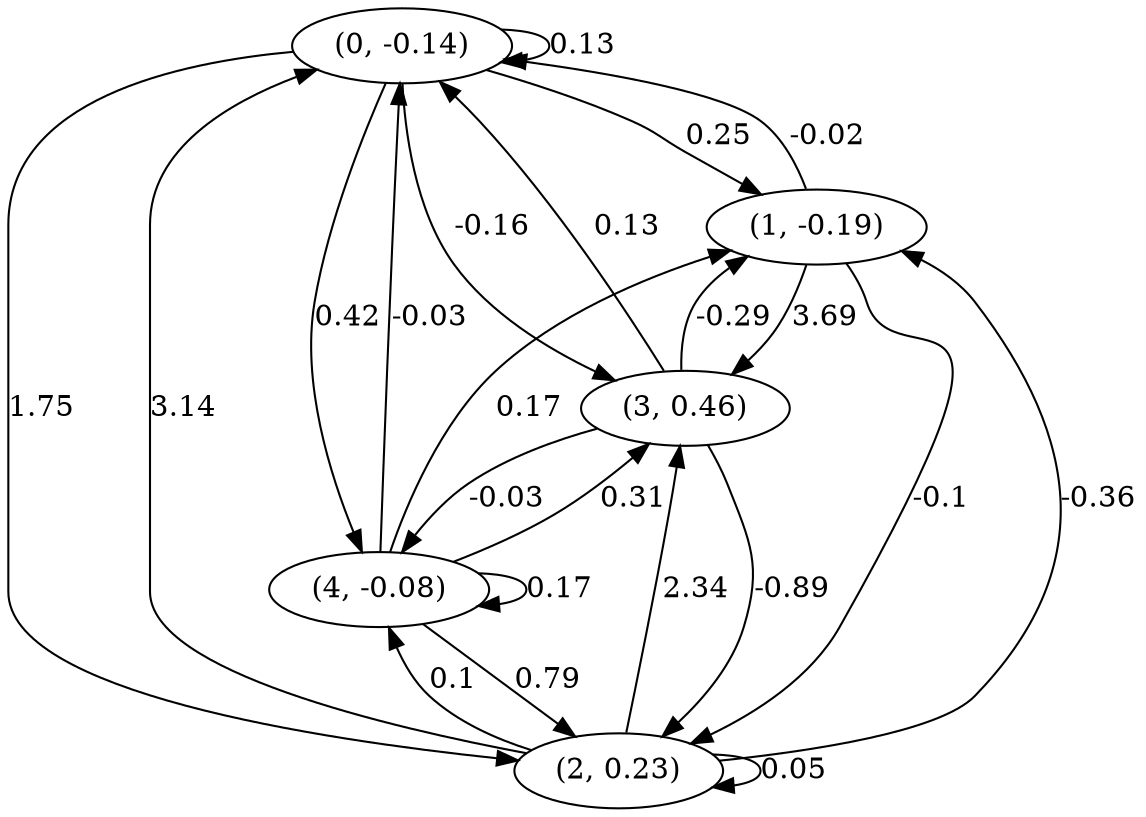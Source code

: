 digraph {
    0 [ label = "(0, -0.14)" ]
    1 [ label = "(1, -0.19)" ]
    2 [ label = "(2, 0.23)" ]
    3 [ label = "(3, 0.46)" ]
    4 [ label = "(4, -0.08)" ]
    0 -> 0 [ label = "0.13" ]
    2 -> 2 [ label = "0.05" ]
    4 -> 4 [ label = "0.17" ]
    1 -> 0 [ label = "-0.02" ]
    2 -> 0 [ label = "3.14" ]
    3 -> 0 [ label = "0.13" ]
    4 -> 0 [ label = "-0.03" ]
    0 -> 1 [ label = "0.25" ]
    2 -> 1 [ label = "-0.36" ]
    3 -> 1 [ label = "-0.29" ]
    4 -> 1 [ label = "0.17" ]
    0 -> 2 [ label = "1.75" ]
    1 -> 2 [ label = "-0.1" ]
    3 -> 2 [ label = "-0.89" ]
    4 -> 2 [ label = "0.79" ]
    0 -> 3 [ label = "-0.16" ]
    1 -> 3 [ label = "3.69" ]
    2 -> 3 [ label = "2.34" ]
    4 -> 3 [ label = "0.31" ]
    0 -> 4 [ label = "0.42" ]
    2 -> 4 [ label = "0.1" ]
    3 -> 4 [ label = "-0.03" ]
}

